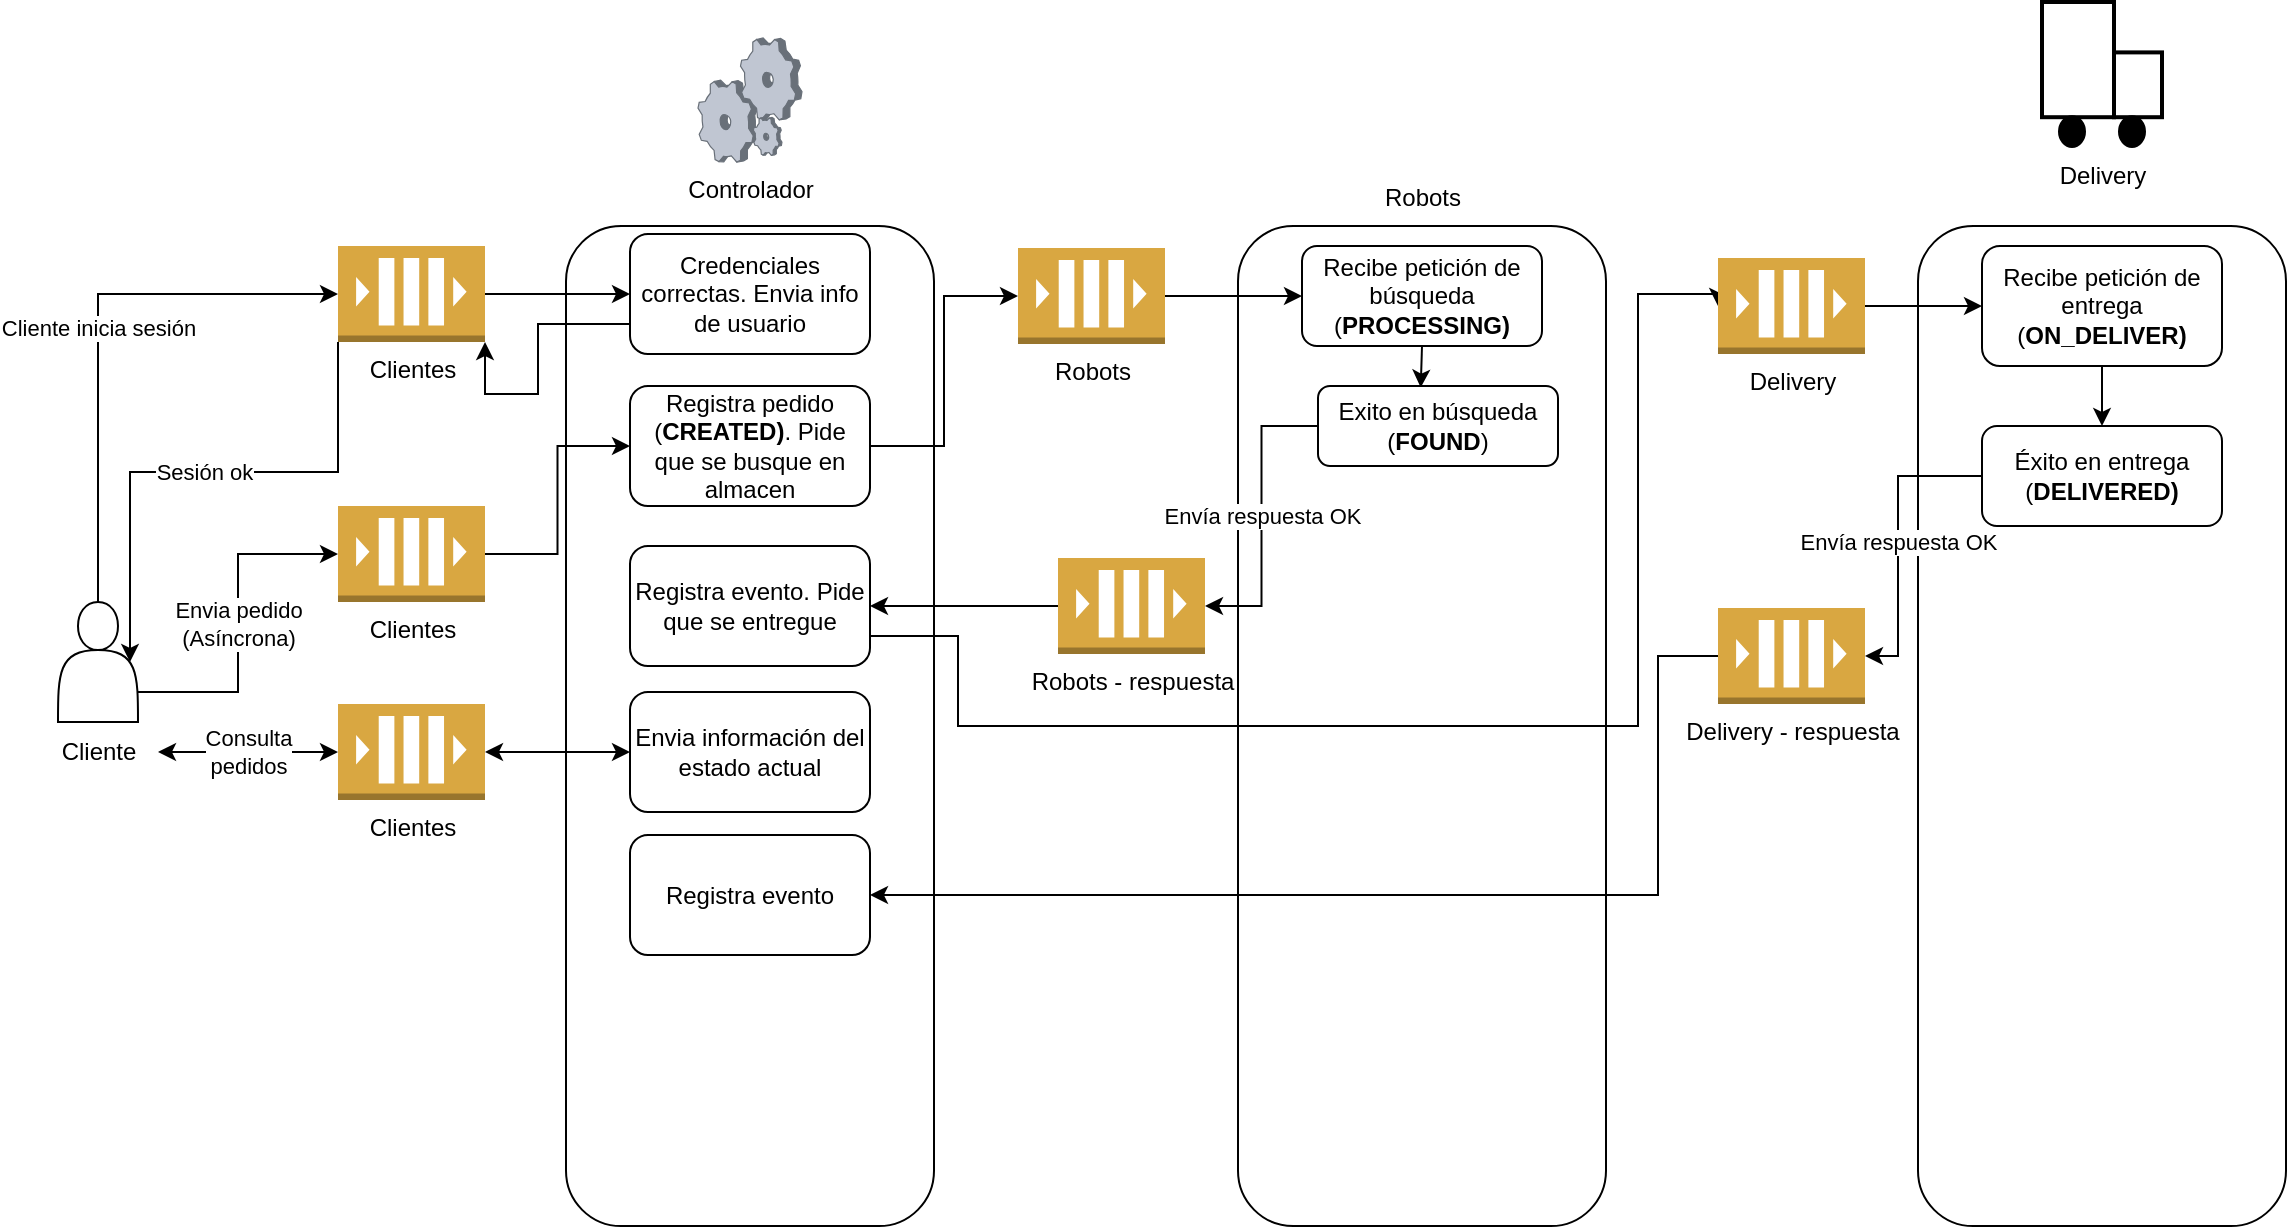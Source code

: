<mxfile version="21.1.5" type="device">
  <diagram name="Página-1" id="pAywN0AhMdJmM21WIdU3">
    <mxGraphModel dx="1539" dy="721" grid="1" gridSize="10" guides="1" tooltips="1" connect="1" arrows="1" fold="1" page="1" pageScale="1" pageWidth="827" pageHeight="1169" math="0" shadow="0">
      <root>
        <mxCell id="0" />
        <mxCell id="1" parent="0" />
        <mxCell id="rrYk1MCP7YDBhjzfWdUE-5" value="" style="rounded=1;whiteSpace=wrap;html=1;" parent="1" vertex="1">
          <mxGeometry x="234" y="220" width="184" height="500" as="geometry" />
        </mxCell>
        <mxCell id="ZtMjr5rwO3pDXKAG4YFc-2" value="Robots" style="shape=image;html=1;verticalAlign=top;verticalLabelPosition=bottom;labelBackgroundColor=#ffffff;imageAspect=0;aspect=fixed;image=https://cdn1.iconfinder.com/data/icons/science-technology-outline-24-px/24/Android_android_robot_operative_system_robot_technology-128.png" parent="1" vertex="1">
          <mxGeometry x="620" y="108" width="84" height="84" as="geometry" />
        </mxCell>
        <mxCell id="ZtMjr5rwO3pDXKAG4YFc-3" value="Controlador" style="verticalLabelPosition=bottom;sketch=0;aspect=fixed;html=1;verticalAlign=top;strokeColor=none;align=center;outlineConnect=0;shape=mxgraph.citrix.process;" parent="1" vertex="1">
          <mxGeometry x="300" y="126" width="52" height="62" as="geometry" />
        </mxCell>
        <mxCell id="rrYk1MCP7YDBhjzfWdUE-11" style="edgeStyle=orthogonalEdgeStyle;rounded=0;orthogonalLoop=1;jettySize=auto;html=1;exitX=1;exitY=0.5;exitDx=0;exitDy=0;exitPerimeter=0;entryX=0;entryY=0.5;entryDx=0;entryDy=0;" parent="1" source="rrYk1MCP7YDBhjzfWdUE-2" target="rrYk1MCP7YDBhjzfWdUE-12" edge="1">
          <mxGeometry relative="1" as="geometry">
            <mxPoint x="170" y="500" as="targetPoint" />
          </mxGeometry>
        </mxCell>
        <mxCell id="rrYk1MCP7YDBhjzfWdUE-14" value="Sesión ok" style="edgeStyle=orthogonalEdgeStyle;rounded=0;orthogonalLoop=1;jettySize=auto;html=1;exitX=0;exitY=1;exitDx=0;exitDy=0;exitPerimeter=0;entryX=0.9;entryY=0.5;entryDx=0;entryDy=0;entryPerimeter=0;" parent="1" source="rrYk1MCP7YDBhjzfWdUE-2" target="ZtMjr5rwO3pDXKAG4YFc-20" edge="1">
          <mxGeometry relative="1" as="geometry">
            <mxPoint x="40" y="400" as="targetPoint" />
          </mxGeometry>
        </mxCell>
        <mxCell id="rrYk1MCP7YDBhjzfWdUE-2" value="Clientes" style="outlineConnect=0;dashed=0;verticalLabelPosition=bottom;verticalAlign=top;align=center;html=1;shape=mxgraph.aws3.queue;fillColor=#D9A741;gradientColor=none;" parent="1" vertex="1">
          <mxGeometry x="120" y="230" width="73.5" height="48" as="geometry" />
        </mxCell>
        <mxCell id="rrYk1MCP7YDBhjzfWdUE-6" value="" style="rounded=1;whiteSpace=wrap;html=1;" parent="1" vertex="1">
          <mxGeometry x="570" y="220" width="184" height="500" as="geometry" />
        </mxCell>
        <mxCell id="rrYk1MCP7YDBhjzfWdUE-7" value="" style="rounded=1;whiteSpace=wrap;html=1;" parent="1" vertex="1">
          <mxGeometry x="910" y="220" width="184" height="500" as="geometry" />
        </mxCell>
        <mxCell id="rrYk1MCP7YDBhjzfWdUE-8" value="" style="group" parent="1" vertex="1" connectable="0">
          <mxGeometry x="967" y="108" width="70" height="102" as="geometry" />
        </mxCell>
        <mxCell id="ZtMjr5rwO3pDXKAG4YFc-8" value="" style="strokeWidth=2;html=1;shape=mxgraph.lean_mapping.truck_shipment;" parent="rrYk1MCP7YDBhjzfWdUE-8" vertex="1">
          <mxGeometry x="5" width="60" height="72" as="geometry" />
        </mxCell>
        <mxCell id="ZtMjr5rwO3pDXKAG4YFc-10" value="Delivery" style="text;html=1;align=center;verticalAlign=middle;resizable=0;points=[];autosize=1;strokeColor=none;fillColor=none;" parent="rrYk1MCP7YDBhjzfWdUE-8" vertex="1">
          <mxGeometry y="72" width="70" height="30" as="geometry" />
        </mxCell>
        <mxCell id="rrYk1MCP7YDBhjzfWdUE-9" value="" style="group" parent="1" vertex="1" connectable="0">
          <mxGeometry x="-30" y="408" width="60" height="90" as="geometry" />
        </mxCell>
        <mxCell id="ZtMjr5rwO3pDXKAG4YFc-20" value="" style="shape=actor;whiteSpace=wrap;html=1;" parent="rrYk1MCP7YDBhjzfWdUE-9" vertex="1">
          <mxGeometry x="10" width="40" height="60" as="geometry" />
        </mxCell>
        <mxCell id="ZtMjr5rwO3pDXKAG4YFc-21" value="Cliente" style="text;html=1;align=center;verticalAlign=middle;resizable=0;points=[];autosize=1;strokeColor=none;fillColor=none;" parent="rrYk1MCP7YDBhjzfWdUE-9" vertex="1">
          <mxGeometry y="60" width="60" height="30" as="geometry" />
        </mxCell>
        <mxCell id="rrYk1MCP7YDBhjzfWdUE-10" value="Cliente inicia sesión" style="edgeStyle=orthogonalEdgeStyle;rounded=0;orthogonalLoop=1;jettySize=auto;html=1;exitX=0.5;exitY=0;exitDx=0;exitDy=0;entryX=0;entryY=0.5;entryDx=0;entryDy=0;entryPerimeter=0;" parent="1" source="ZtMjr5rwO3pDXKAG4YFc-20" target="rrYk1MCP7YDBhjzfWdUE-2" edge="1">
          <mxGeometry relative="1" as="geometry" />
        </mxCell>
        <mxCell id="rrYk1MCP7YDBhjzfWdUE-13" style="edgeStyle=orthogonalEdgeStyle;rounded=0;orthogonalLoop=1;jettySize=auto;html=1;exitX=0;exitY=0.75;exitDx=0;exitDy=0;entryX=1;entryY=1;entryDx=0;entryDy=0;entryPerimeter=0;" parent="1" source="rrYk1MCP7YDBhjzfWdUE-12" target="rrYk1MCP7YDBhjzfWdUE-2" edge="1">
          <mxGeometry relative="1" as="geometry">
            <Array as="points">
              <mxPoint x="220" y="269" />
              <mxPoint x="220" y="304" />
              <mxPoint x="194" y="304" />
            </Array>
          </mxGeometry>
        </mxCell>
        <mxCell id="rrYk1MCP7YDBhjzfWdUE-12" value="Credenciales correctas. Envia info de usuario" style="rounded=1;whiteSpace=wrap;html=1;" parent="1" vertex="1">
          <mxGeometry x="266" y="224" width="120" height="60" as="geometry" />
        </mxCell>
        <mxCell id="rrYk1MCP7YDBhjzfWdUE-18" style="edgeStyle=orthogonalEdgeStyle;rounded=0;orthogonalLoop=1;jettySize=auto;html=1;exitX=1;exitY=0.5;exitDx=0;exitDy=0;exitPerimeter=0;entryX=0;entryY=0.5;entryDx=0;entryDy=0;" parent="1" source="rrYk1MCP7YDBhjzfWdUE-15" target="rrYk1MCP7YDBhjzfWdUE-17" edge="1">
          <mxGeometry relative="1" as="geometry" />
        </mxCell>
        <mxCell id="rrYk1MCP7YDBhjzfWdUE-15" value="Clientes" style="outlineConnect=0;dashed=0;verticalLabelPosition=bottom;verticalAlign=top;align=center;html=1;shape=mxgraph.aws3.queue;fillColor=#D9A741;gradientColor=none;" parent="1" vertex="1">
          <mxGeometry x="120" y="360" width="73.5" height="48" as="geometry" />
        </mxCell>
        <mxCell id="rrYk1MCP7YDBhjzfWdUE-16" value="Envia pedido&lt;br&gt;(Asíncrona)" style="edgeStyle=orthogonalEdgeStyle;rounded=0;orthogonalLoop=1;jettySize=auto;html=1;exitX=1;exitY=0.75;exitDx=0;exitDy=0;entryX=0;entryY=0.5;entryDx=0;entryDy=0;entryPerimeter=0;" parent="1" source="ZtMjr5rwO3pDXKAG4YFc-20" target="rrYk1MCP7YDBhjzfWdUE-15" edge="1">
          <mxGeometry relative="1" as="geometry" />
        </mxCell>
        <mxCell id="rrYk1MCP7YDBhjzfWdUE-20" style="edgeStyle=orthogonalEdgeStyle;rounded=0;orthogonalLoop=1;jettySize=auto;html=1;entryX=0;entryY=0.5;entryDx=0;entryDy=0;entryPerimeter=0;" parent="1" source="rrYk1MCP7YDBhjzfWdUE-17" target="rrYk1MCP7YDBhjzfWdUE-19" edge="1">
          <mxGeometry relative="1" as="geometry" />
        </mxCell>
        <mxCell id="rrYk1MCP7YDBhjzfWdUE-17" value="Registra pedido (&lt;b&gt;CREATED)&lt;/b&gt;. Pide que se busque en almacen" style="rounded=1;whiteSpace=wrap;html=1;" parent="1" vertex="1">
          <mxGeometry x="266" y="300" width="120" height="60" as="geometry" />
        </mxCell>
        <mxCell id="rrYk1MCP7YDBhjzfWdUE-22" style="edgeStyle=orthogonalEdgeStyle;rounded=0;orthogonalLoop=1;jettySize=auto;html=1;exitX=1;exitY=0.5;exitDx=0;exitDy=0;exitPerimeter=0;entryX=0;entryY=0.5;entryDx=0;entryDy=0;" parent="1" source="rrYk1MCP7YDBhjzfWdUE-19" target="rrYk1MCP7YDBhjzfWdUE-21" edge="1">
          <mxGeometry relative="1" as="geometry" />
        </mxCell>
        <mxCell id="rrYk1MCP7YDBhjzfWdUE-19" value="Robots" style="outlineConnect=0;dashed=0;verticalLabelPosition=bottom;verticalAlign=top;align=center;html=1;shape=mxgraph.aws3.queue;fillColor=#D9A741;gradientColor=none;" parent="1" vertex="1">
          <mxGeometry x="460" y="231" width="73.5" height="48" as="geometry" />
        </mxCell>
        <mxCell id="rrYk1MCP7YDBhjzfWdUE-24" value="Envía respuesta OK" style="edgeStyle=orthogonalEdgeStyle;rounded=0;orthogonalLoop=1;jettySize=auto;html=1;entryX=1;entryY=0.5;entryDx=0;entryDy=0;entryPerimeter=0;" parent="1" source="0BnAYyg5uwLELxnzoLc5-2" target="rrYk1MCP7YDBhjzfWdUE-23" edge="1">
          <mxGeometry relative="1" as="geometry" />
        </mxCell>
        <mxCell id="0BnAYyg5uwLELxnzoLc5-3" style="edgeStyle=orthogonalEdgeStyle;rounded=0;orthogonalLoop=1;jettySize=auto;html=1;exitX=0.5;exitY=1;exitDx=0;exitDy=0;entryX=0.428;entryY=0.02;entryDx=0;entryDy=0;entryPerimeter=0;" edge="1" parent="1" source="rrYk1MCP7YDBhjzfWdUE-21" target="0BnAYyg5uwLELxnzoLc5-2">
          <mxGeometry relative="1" as="geometry" />
        </mxCell>
        <mxCell id="rrYk1MCP7YDBhjzfWdUE-21" value="Recibe petición de búsqueda (&lt;b&gt;PROCESSING)&lt;/b&gt;" style="rounded=1;whiteSpace=wrap;html=1;" parent="1" vertex="1">
          <mxGeometry x="602" y="230" width="120" height="50" as="geometry" />
        </mxCell>
        <mxCell id="rrYk1MCP7YDBhjzfWdUE-26" style="edgeStyle=orthogonalEdgeStyle;rounded=0;orthogonalLoop=1;jettySize=auto;html=1;exitX=0;exitY=0.5;exitDx=0;exitDy=0;exitPerimeter=0;entryX=1;entryY=0.5;entryDx=0;entryDy=0;" parent="1" source="rrYk1MCP7YDBhjzfWdUE-23" target="rrYk1MCP7YDBhjzfWdUE-25" edge="1">
          <mxGeometry relative="1" as="geometry" />
        </mxCell>
        <mxCell id="rrYk1MCP7YDBhjzfWdUE-23" value="Robots - respuesta" style="outlineConnect=0;dashed=0;verticalLabelPosition=bottom;verticalAlign=top;align=center;html=1;shape=mxgraph.aws3.queue;fillColor=#D9A741;gradientColor=none;" parent="1" vertex="1">
          <mxGeometry x="480" y="386" width="73.5" height="48" as="geometry" />
        </mxCell>
        <mxCell id="rrYk1MCP7YDBhjzfWdUE-28" style="edgeStyle=orthogonalEdgeStyle;rounded=0;orthogonalLoop=1;jettySize=auto;html=1;exitX=1;exitY=0.75;exitDx=0;exitDy=0;entryX=0;entryY=0.5;entryDx=0;entryDy=0;entryPerimeter=0;" parent="1" source="rrYk1MCP7YDBhjzfWdUE-25" target="rrYk1MCP7YDBhjzfWdUE-27" edge="1">
          <mxGeometry relative="1" as="geometry">
            <Array as="points">
              <mxPoint x="430" y="425" />
              <mxPoint x="430" y="470" />
              <mxPoint x="770" y="470" />
              <mxPoint x="770" y="254" />
              <mxPoint x="810" y="254" />
            </Array>
          </mxGeometry>
        </mxCell>
        <mxCell id="rrYk1MCP7YDBhjzfWdUE-25" value="Registra evento. Pide que se entregue" style="rounded=1;whiteSpace=wrap;html=1;" parent="1" vertex="1">
          <mxGeometry x="266" y="380" width="120" height="60" as="geometry" />
        </mxCell>
        <mxCell id="rrYk1MCP7YDBhjzfWdUE-30" style="edgeStyle=orthogonalEdgeStyle;rounded=0;orthogonalLoop=1;jettySize=auto;html=1;exitX=1;exitY=0.5;exitDx=0;exitDy=0;exitPerimeter=0;" parent="1" source="rrYk1MCP7YDBhjzfWdUE-27" target="rrYk1MCP7YDBhjzfWdUE-29" edge="1">
          <mxGeometry relative="1" as="geometry" />
        </mxCell>
        <mxCell id="rrYk1MCP7YDBhjzfWdUE-27" value="Delivery" style="outlineConnect=0;dashed=0;verticalLabelPosition=bottom;verticalAlign=top;align=center;html=1;shape=mxgraph.aws3.queue;fillColor=#D9A741;gradientColor=none;" parent="1" vertex="1">
          <mxGeometry x="810" y="236" width="73.5" height="48" as="geometry" />
        </mxCell>
        <mxCell id="rrYk1MCP7YDBhjzfWdUE-32" value="Envía respuesta OK" style="edgeStyle=orthogonalEdgeStyle;rounded=0;orthogonalLoop=1;jettySize=auto;html=1;entryX=1;entryY=0.5;entryDx=0;entryDy=0;entryPerimeter=0;" parent="1" source="0BnAYyg5uwLELxnzoLc5-4" target="rrYk1MCP7YDBhjzfWdUE-31" edge="1">
          <mxGeometry x="0.003" relative="1" as="geometry">
            <Array as="points">
              <mxPoint x="900" y="345" />
              <mxPoint x="900" y="435" />
            </Array>
            <mxPoint as="offset" />
          </mxGeometry>
        </mxCell>
        <mxCell id="0BnAYyg5uwLELxnzoLc5-5" style="edgeStyle=orthogonalEdgeStyle;rounded=0;orthogonalLoop=1;jettySize=auto;html=1;" edge="1" parent="1" source="rrYk1MCP7YDBhjzfWdUE-29" target="0BnAYyg5uwLELxnzoLc5-4">
          <mxGeometry relative="1" as="geometry" />
        </mxCell>
        <mxCell id="rrYk1MCP7YDBhjzfWdUE-29" value="Recibe petición de entrega (&lt;b&gt;ON_DELIVER)&lt;/b&gt;" style="rounded=1;whiteSpace=wrap;html=1;" parent="1" vertex="1">
          <mxGeometry x="942" y="230" width="120" height="60" as="geometry" />
        </mxCell>
        <mxCell id="rrYk1MCP7YDBhjzfWdUE-38" style="edgeStyle=orthogonalEdgeStyle;rounded=0;orthogonalLoop=1;jettySize=auto;html=1;exitX=0;exitY=0.5;exitDx=0;exitDy=0;exitPerimeter=0;entryX=1;entryY=0.5;entryDx=0;entryDy=0;" parent="1" source="rrYk1MCP7YDBhjzfWdUE-31" target="rrYk1MCP7YDBhjzfWdUE-37" edge="1">
          <mxGeometry relative="1" as="geometry">
            <Array as="points">
              <mxPoint x="780" y="435" />
              <mxPoint x="780" y="555" />
            </Array>
          </mxGeometry>
        </mxCell>
        <mxCell id="rrYk1MCP7YDBhjzfWdUE-31" value="Delivery - respuesta" style="outlineConnect=0;dashed=0;verticalLabelPosition=bottom;verticalAlign=top;align=center;html=1;shape=mxgraph.aws3.queue;fillColor=#D9A741;gradientColor=none;" parent="1" vertex="1">
          <mxGeometry x="810" y="411" width="73.5" height="48" as="geometry" />
        </mxCell>
        <mxCell id="rrYk1MCP7YDBhjzfWdUE-33" value="Clientes" style="outlineConnect=0;dashed=0;verticalLabelPosition=bottom;verticalAlign=top;align=center;html=1;shape=mxgraph.aws3.queue;fillColor=#D9A741;gradientColor=none;" parent="1" vertex="1">
          <mxGeometry x="120" y="459" width="73.5" height="48" as="geometry" />
        </mxCell>
        <mxCell id="rrYk1MCP7YDBhjzfWdUE-34" value="Consulta&lt;br&gt;pedidos" style="endArrow=classic;startArrow=classic;html=1;rounded=0;entryX=0;entryY=0.5;entryDx=0;entryDy=0;entryPerimeter=0;" parent="1" source="ZtMjr5rwO3pDXKAG4YFc-21" target="rrYk1MCP7YDBhjzfWdUE-33" edge="1">
          <mxGeometry width="50" height="50" relative="1" as="geometry">
            <mxPoint x="80" y="590" as="sourcePoint" />
            <mxPoint x="130" y="540" as="targetPoint" />
          </mxGeometry>
        </mxCell>
        <mxCell id="rrYk1MCP7YDBhjzfWdUE-35" value="" style="endArrow=classic;startArrow=classic;html=1;rounded=0;entryX=0;entryY=0.5;entryDx=0;entryDy=0;exitX=1;exitY=0.5;exitDx=0;exitDy=0;exitPerimeter=0;" parent="1" source="rrYk1MCP7YDBhjzfWdUE-33" target="rrYk1MCP7YDBhjzfWdUE-36" edge="1">
          <mxGeometry width="50" height="50" relative="1" as="geometry">
            <mxPoint x="184" y="620" as="sourcePoint" />
            <mxPoint x="234" y="570" as="targetPoint" />
          </mxGeometry>
        </mxCell>
        <mxCell id="rrYk1MCP7YDBhjzfWdUE-36" value="Envia información del estado actual" style="rounded=1;whiteSpace=wrap;html=1;" parent="1" vertex="1">
          <mxGeometry x="266" y="453" width="120" height="60" as="geometry" />
        </mxCell>
        <mxCell id="rrYk1MCP7YDBhjzfWdUE-37" value="Registra evento" style="rounded=1;whiteSpace=wrap;html=1;" parent="1" vertex="1">
          <mxGeometry x="266" y="524.5" width="120" height="60" as="geometry" />
        </mxCell>
        <mxCell id="0BnAYyg5uwLELxnzoLc5-2" value="Exito en búsqueda (&lt;b&gt;FOUND&lt;/b&gt;)" style="rounded=1;whiteSpace=wrap;html=1;" vertex="1" parent="1">
          <mxGeometry x="610" y="300" width="120" height="40" as="geometry" />
        </mxCell>
        <mxCell id="0BnAYyg5uwLELxnzoLc5-4" value="Éxito en entrega (&lt;b&gt;DELIVERED)&lt;/b&gt;" style="rounded=1;whiteSpace=wrap;html=1;" vertex="1" parent="1">
          <mxGeometry x="942" y="320" width="120" height="50" as="geometry" />
        </mxCell>
      </root>
    </mxGraphModel>
  </diagram>
</mxfile>
